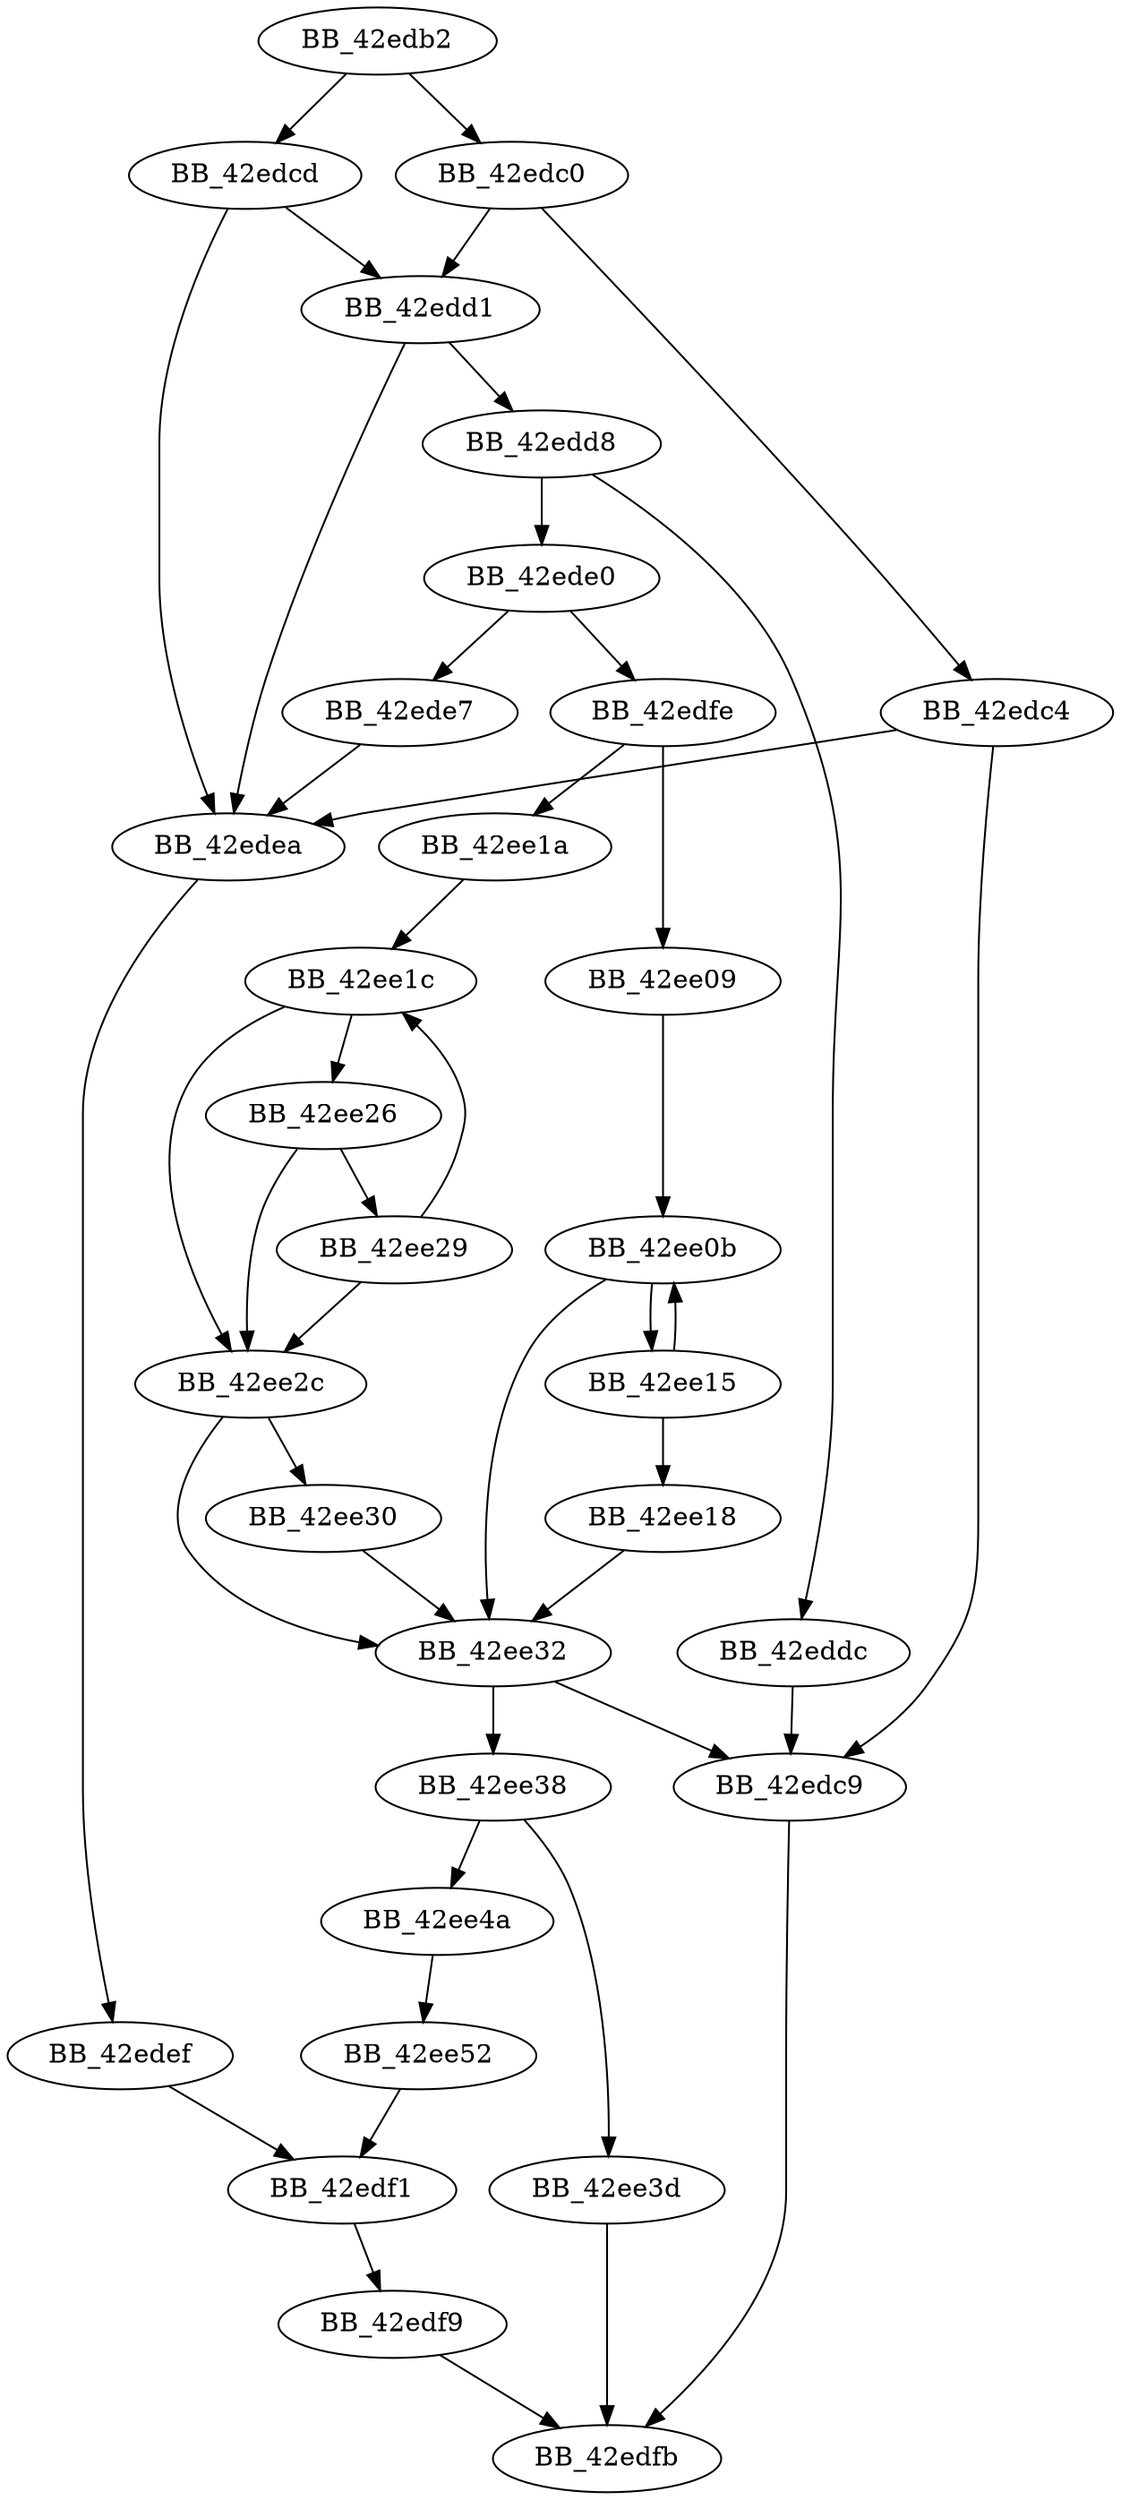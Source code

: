 DiGraph _strncpy_s{
BB_42edb2->BB_42edc0
BB_42edb2->BB_42edcd
BB_42edc0->BB_42edc4
BB_42edc0->BB_42edd1
BB_42edc4->BB_42edc9
BB_42edc4->BB_42edea
BB_42edc9->BB_42edfb
BB_42edcd->BB_42edd1
BB_42edcd->BB_42edea
BB_42edd1->BB_42edd8
BB_42edd1->BB_42edea
BB_42edd8->BB_42eddc
BB_42edd8->BB_42ede0
BB_42eddc->BB_42edc9
BB_42ede0->BB_42ede7
BB_42ede0->BB_42edfe
BB_42ede7->BB_42edea
BB_42edea->BB_42edef
BB_42edef->BB_42edf1
BB_42edf1->BB_42edf9
BB_42edf9->BB_42edfb
BB_42edfe->BB_42ee09
BB_42edfe->BB_42ee1a
BB_42ee09->BB_42ee0b
BB_42ee0b->BB_42ee15
BB_42ee0b->BB_42ee32
BB_42ee15->BB_42ee0b
BB_42ee15->BB_42ee18
BB_42ee18->BB_42ee32
BB_42ee1a->BB_42ee1c
BB_42ee1c->BB_42ee26
BB_42ee1c->BB_42ee2c
BB_42ee26->BB_42ee29
BB_42ee26->BB_42ee2c
BB_42ee29->BB_42ee1c
BB_42ee29->BB_42ee2c
BB_42ee2c->BB_42ee30
BB_42ee2c->BB_42ee32
BB_42ee30->BB_42ee32
BB_42ee32->BB_42edc9
BB_42ee32->BB_42ee38
BB_42ee38->BB_42ee3d
BB_42ee38->BB_42ee4a
BB_42ee3d->BB_42edfb
BB_42ee4a->BB_42ee52
BB_42ee52->BB_42edf1
}
